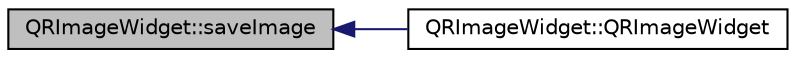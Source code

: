 digraph "QRImageWidget::saveImage"
{
  edge [fontname="Helvetica",fontsize="10",labelfontname="Helvetica",labelfontsize="10"];
  node [fontname="Helvetica",fontsize="10",shape=record];
  rankdir="LR";
  Node24 [label="QRImageWidget::saveImage",height=0.2,width=0.4,color="black", fillcolor="grey75", style="filled", fontcolor="black"];
  Node24 -> Node25 [dir="back",color="midnightblue",fontsize="10",style="solid",fontname="Helvetica"];
  Node25 [label="QRImageWidget::QRImageWidget",height=0.2,width=0.4,color="black", fillcolor="white", style="filled",URL="$class_q_r_image_widget.html#a6e4e5dbe06f17431e053d484e1f54ba9"];
}
